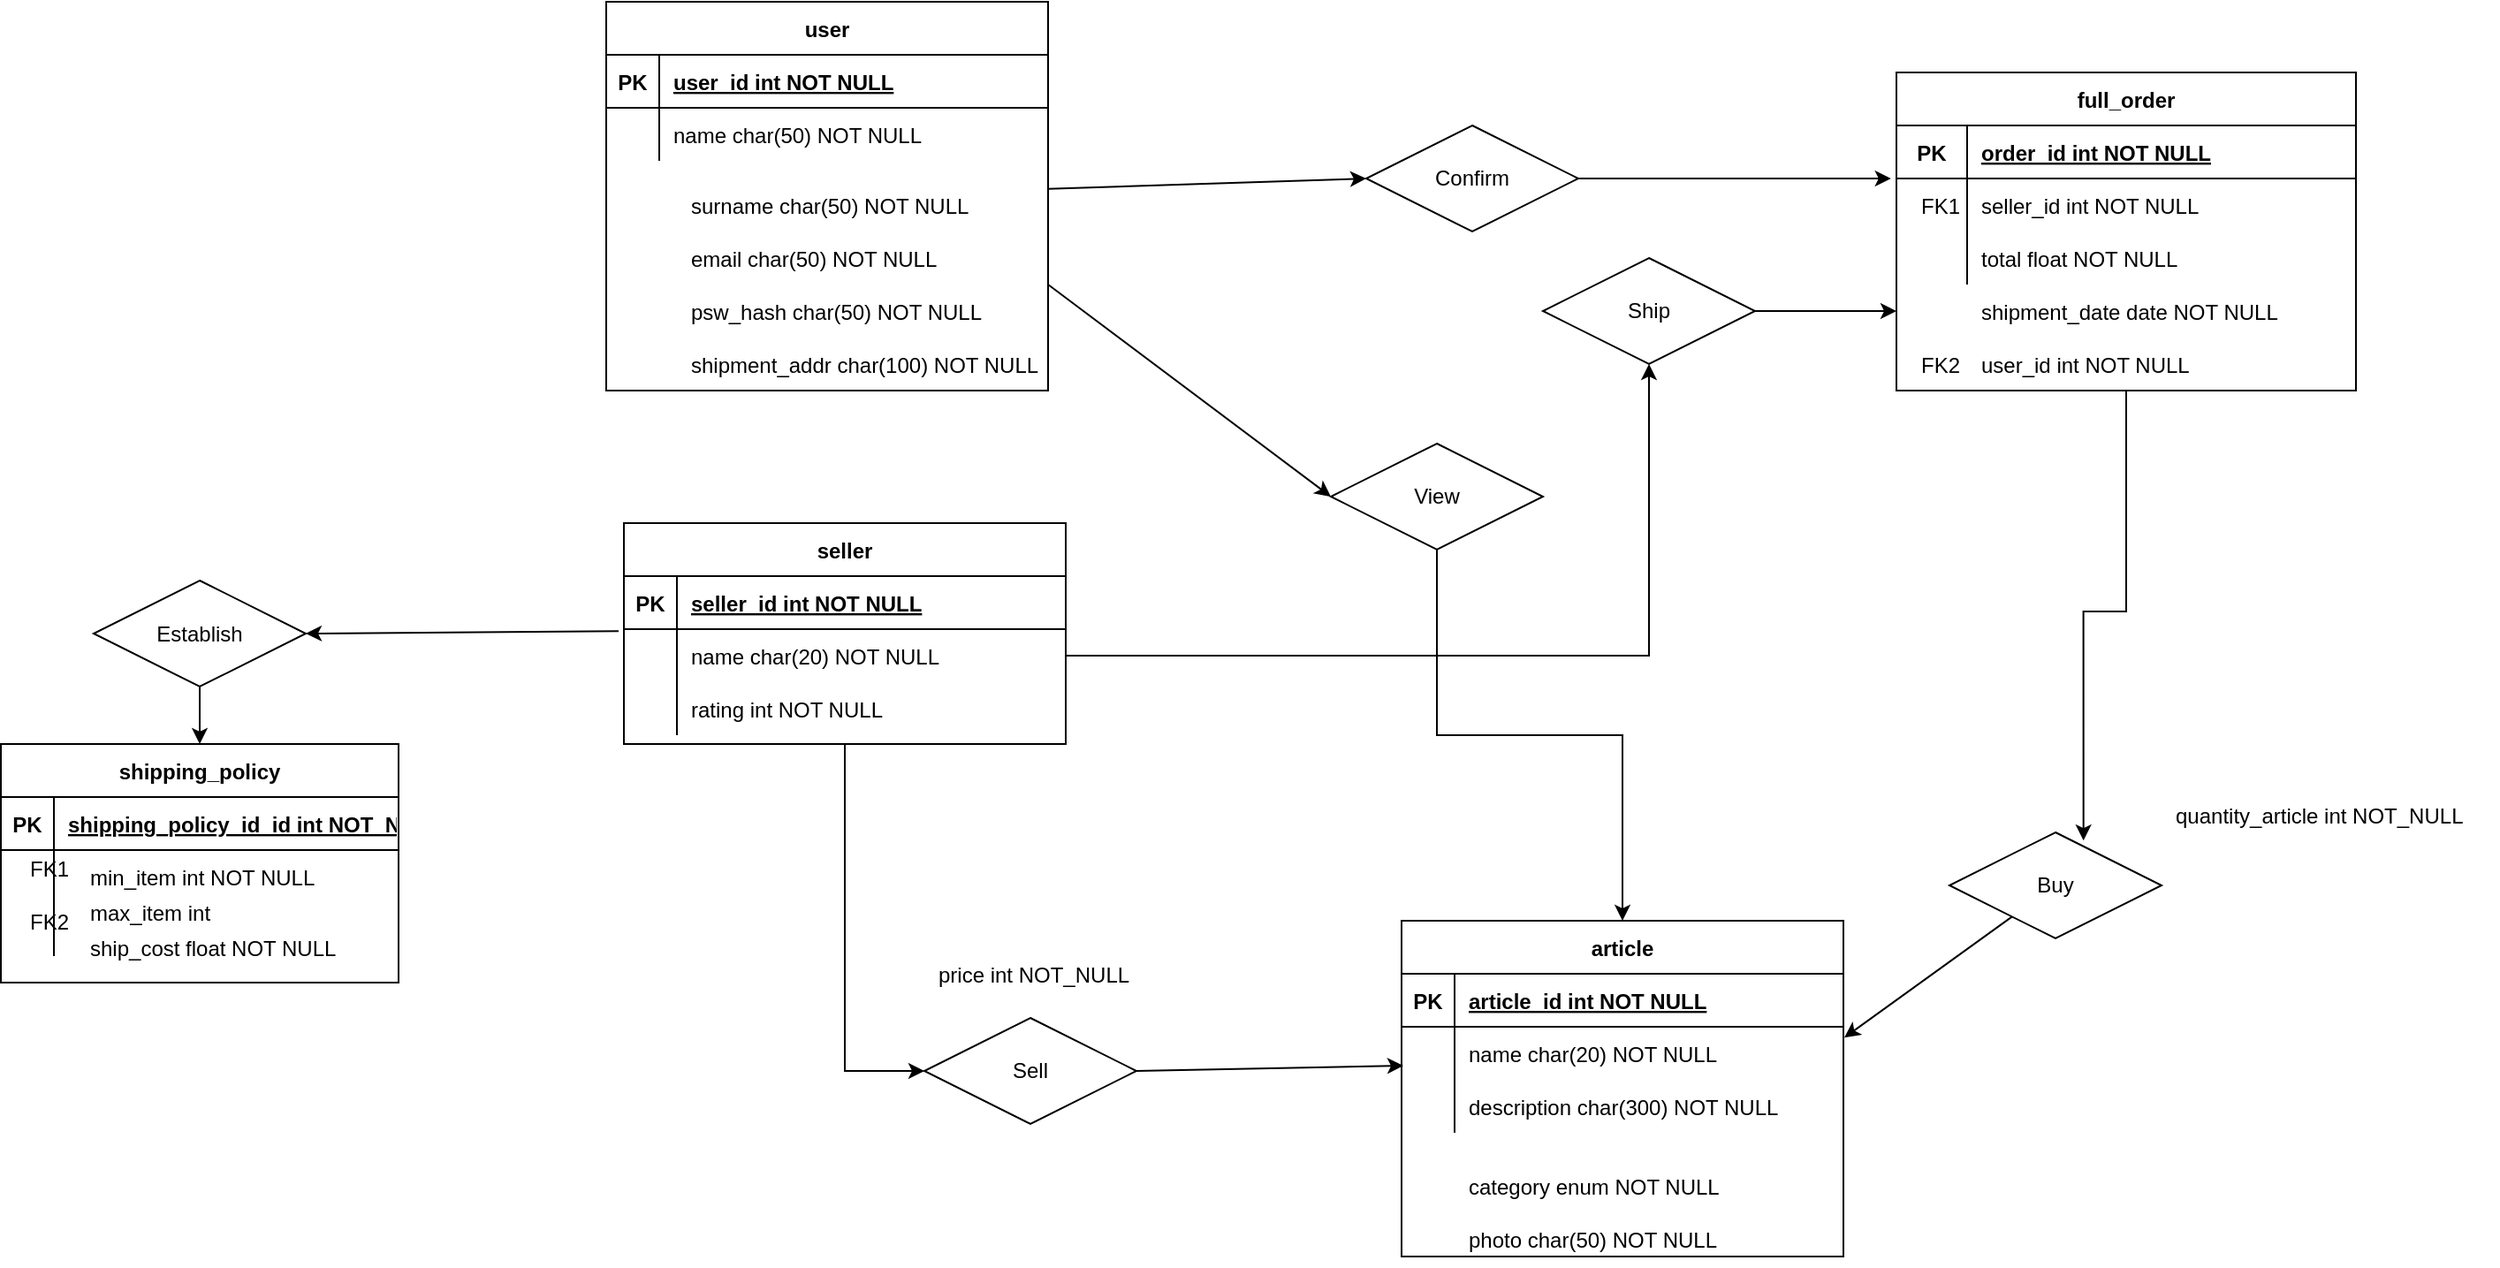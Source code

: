 <mxfile version="14.5.4" type="github">
  <diagram id="R2lEEEUBdFMjLlhIrx00" name="Page-1">
    <mxGraphModel dx="2333" dy="783" grid="1" gridSize="10" guides="1" tooltips="1" connect="1" arrows="1" fold="1" page="1" pageScale="1" pageWidth="850" pageHeight="1100" math="0" shadow="0" extFonts="Permanent Marker^https://fonts.googleapis.com/css?family=Permanent+Marker">
      <root>
        <mxCell id="0" />
        <mxCell id="1" parent="0" />
        <mxCell id="Jnrs-zaRHOCi4Cquczlc-4" style="edgeStyle=orthogonalEdgeStyle;rounded=0;orthogonalLoop=1;jettySize=auto;html=1;entryX=0.632;entryY=0.077;entryDx=0;entryDy=0;entryPerimeter=0;" edge="1" parent="1" source="C-vyLk0tnHw3VtMMgP7b-2" target="P-dpexHa_MTWP84OyGrm-34">
          <mxGeometry relative="1" as="geometry" />
        </mxCell>
        <mxCell id="C-vyLk0tnHw3VtMMgP7b-2" value="full_order" style="shape=table;startSize=30;container=1;collapsible=1;childLayout=tableLayout;fixedRows=1;rowLines=0;fontStyle=1;align=center;resizeLast=1;" parent="1" vertex="1">
          <mxGeometry x="750" y="40" width="260" height="180" as="geometry" />
        </mxCell>
        <mxCell id="C-vyLk0tnHw3VtMMgP7b-3" value="" style="shape=partialRectangle;collapsible=0;dropTarget=0;pointerEvents=0;fillColor=none;points=[[0,0.5],[1,0.5]];portConstraint=eastwest;top=0;left=0;right=0;bottom=1;" parent="C-vyLk0tnHw3VtMMgP7b-2" vertex="1">
          <mxGeometry y="30" width="260" height="30" as="geometry" />
        </mxCell>
        <mxCell id="C-vyLk0tnHw3VtMMgP7b-4" value="PK" style="shape=partialRectangle;overflow=hidden;connectable=0;fillColor=none;top=0;left=0;bottom=0;right=0;fontStyle=1;" parent="C-vyLk0tnHw3VtMMgP7b-3" vertex="1">
          <mxGeometry width="40" height="30" as="geometry" />
        </mxCell>
        <mxCell id="C-vyLk0tnHw3VtMMgP7b-5" value="order_id int NOT NULL " style="shape=partialRectangle;overflow=hidden;connectable=0;fillColor=none;top=0;left=0;bottom=0;right=0;align=left;spacingLeft=6;fontStyle=5;" parent="C-vyLk0tnHw3VtMMgP7b-3" vertex="1">
          <mxGeometry x="40" width="220" height="30" as="geometry" />
        </mxCell>
        <mxCell id="C-vyLk0tnHw3VtMMgP7b-6" value="" style="shape=partialRectangle;collapsible=0;dropTarget=0;pointerEvents=0;fillColor=none;points=[[0,0.5],[1,0.5]];portConstraint=eastwest;top=0;left=0;right=0;bottom=0;" parent="C-vyLk0tnHw3VtMMgP7b-2" vertex="1">
          <mxGeometry y="60" width="260" height="30" as="geometry" />
        </mxCell>
        <mxCell id="C-vyLk0tnHw3VtMMgP7b-7" value="" style="shape=partialRectangle;overflow=hidden;connectable=0;fillColor=none;top=0;left=0;bottom=0;right=0;" parent="C-vyLk0tnHw3VtMMgP7b-6" vertex="1">
          <mxGeometry width="40" height="30" as="geometry" />
        </mxCell>
        <mxCell id="C-vyLk0tnHw3VtMMgP7b-8" value="seller_id int NOT NULL" style="shape=partialRectangle;overflow=hidden;connectable=0;fillColor=none;top=0;left=0;bottom=0;right=0;align=left;spacingLeft=6;" parent="C-vyLk0tnHw3VtMMgP7b-6" vertex="1">
          <mxGeometry x="40" width="220" height="30" as="geometry" />
        </mxCell>
        <mxCell id="C-vyLk0tnHw3VtMMgP7b-9" value="" style="shape=partialRectangle;collapsible=0;dropTarget=0;pointerEvents=0;fillColor=none;points=[[0,0.5],[1,0.5]];portConstraint=eastwest;top=0;left=0;right=0;bottom=0;" parent="C-vyLk0tnHw3VtMMgP7b-2" vertex="1">
          <mxGeometry y="90" width="260" height="30" as="geometry" />
        </mxCell>
        <mxCell id="C-vyLk0tnHw3VtMMgP7b-10" value="" style="shape=partialRectangle;overflow=hidden;connectable=0;fillColor=none;top=0;left=0;bottom=0;right=0;" parent="C-vyLk0tnHw3VtMMgP7b-9" vertex="1">
          <mxGeometry width="40" height="30" as="geometry" />
        </mxCell>
        <mxCell id="C-vyLk0tnHw3VtMMgP7b-11" value="total float NOT NULL" style="shape=partialRectangle;overflow=hidden;connectable=0;fillColor=none;top=0;left=0;bottom=0;right=0;align=left;spacingLeft=6;" parent="C-vyLk0tnHw3VtMMgP7b-9" vertex="1">
          <mxGeometry x="40" width="220" height="30" as="geometry" />
        </mxCell>
        <mxCell id="C-vyLk0tnHw3VtMMgP7b-13" value="article" style="shape=table;startSize=30;container=1;collapsible=1;childLayout=tableLayout;fixedRows=1;rowLines=0;fontStyle=1;align=center;resizeLast=1;" parent="1" vertex="1">
          <mxGeometry x="470" y="520" width="250" height="190" as="geometry" />
        </mxCell>
        <mxCell id="C-vyLk0tnHw3VtMMgP7b-14" value="" style="shape=partialRectangle;collapsible=0;dropTarget=0;pointerEvents=0;fillColor=none;points=[[0,0.5],[1,0.5]];portConstraint=eastwest;top=0;left=0;right=0;bottom=1;" parent="C-vyLk0tnHw3VtMMgP7b-13" vertex="1">
          <mxGeometry y="30" width="250" height="30" as="geometry" />
        </mxCell>
        <mxCell id="C-vyLk0tnHw3VtMMgP7b-15" value="PK" style="shape=partialRectangle;overflow=hidden;connectable=0;fillColor=none;top=0;left=0;bottom=0;right=0;fontStyle=1;" parent="C-vyLk0tnHw3VtMMgP7b-14" vertex="1">
          <mxGeometry width="30" height="30" as="geometry" />
        </mxCell>
        <mxCell id="C-vyLk0tnHw3VtMMgP7b-16" value="article_id int NOT NULL " style="shape=partialRectangle;overflow=hidden;connectable=0;fillColor=none;top=0;left=0;bottom=0;right=0;align=left;spacingLeft=6;fontStyle=5;" parent="C-vyLk0tnHw3VtMMgP7b-14" vertex="1">
          <mxGeometry x="30" width="220" height="30" as="geometry" />
        </mxCell>
        <mxCell id="C-vyLk0tnHw3VtMMgP7b-17" value="" style="shape=partialRectangle;collapsible=0;dropTarget=0;pointerEvents=0;fillColor=none;points=[[0,0.5],[1,0.5]];portConstraint=eastwest;top=0;left=0;right=0;bottom=0;" parent="C-vyLk0tnHw3VtMMgP7b-13" vertex="1">
          <mxGeometry y="60" width="250" height="30" as="geometry" />
        </mxCell>
        <mxCell id="C-vyLk0tnHw3VtMMgP7b-18" value="" style="shape=partialRectangle;overflow=hidden;connectable=0;fillColor=none;top=0;left=0;bottom=0;right=0;" parent="C-vyLk0tnHw3VtMMgP7b-17" vertex="1">
          <mxGeometry width="30" height="30" as="geometry" />
        </mxCell>
        <mxCell id="C-vyLk0tnHw3VtMMgP7b-19" value="name char(20) NOT NULL" style="shape=partialRectangle;overflow=hidden;connectable=0;fillColor=none;top=0;left=0;bottom=0;right=0;align=left;spacingLeft=6;" parent="C-vyLk0tnHw3VtMMgP7b-17" vertex="1">
          <mxGeometry x="30" width="220" height="30" as="geometry" />
        </mxCell>
        <mxCell id="C-vyLk0tnHw3VtMMgP7b-20" value="" style="shape=partialRectangle;collapsible=0;dropTarget=0;pointerEvents=0;fillColor=none;points=[[0,0.5],[1,0.5]];portConstraint=eastwest;top=0;left=0;right=0;bottom=0;" parent="C-vyLk0tnHw3VtMMgP7b-13" vertex="1">
          <mxGeometry y="90" width="250" height="30" as="geometry" />
        </mxCell>
        <mxCell id="C-vyLk0tnHw3VtMMgP7b-21" value="" style="shape=partialRectangle;overflow=hidden;connectable=0;fillColor=none;top=0;left=0;bottom=0;right=0;" parent="C-vyLk0tnHw3VtMMgP7b-20" vertex="1">
          <mxGeometry width="30" height="30" as="geometry" />
        </mxCell>
        <mxCell id="C-vyLk0tnHw3VtMMgP7b-22" value="description char(300) NOT NULL" style="shape=partialRectangle;overflow=hidden;connectable=0;fillColor=none;top=0;left=0;bottom=0;right=0;align=left;spacingLeft=6;" parent="C-vyLk0tnHw3VtMMgP7b-20" vertex="1">
          <mxGeometry x="30" width="220" height="30" as="geometry" />
        </mxCell>
        <mxCell id="P-dpexHa_MTWP84OyGrm-51" style="rounded=0;orthogonalLoop=1;jettySize=auto;html=1;entryX=0;entryY=0.5;entryDx=0;entryDy=0;" parent="1" source="C-vyLk0tnHw3VtMMgP7b-23" target="P-dpexHa_MTWP84OyGrm-40" edge="1">
          <mxGeometry relative="1" as="geometry" />
        </mxCell>
        <mxCell id="C-vyLk0tnHw3VtMMgP7b-23" value="user" style="shape=table;startSize=30;container=1;collapsible=1;childLayout=tableLayout;fixedRows=1;rowLines=0;fontStyle=1;align=center;resizeLast=1;" parent="1" vertex="1">
          <mxGeometry x="20" width="250" height="220" as="geometry" />
        </mxCell>
        <mxCell id="C-vyLk0tnHw3VtMMgP7b-24" value="" style="shape=partialRectangle;collapsible=0;dropTarget=0;pointerEvents=0;fillColor=none;points=[[0,0.5],[1,0.5]];portConstraint=eastwest;top=0;left=0;right=0;bottom=1;" parent="C-vyLk0tnHw3VtMMgP7b-23" vertex="1">
          <mxGeometry y="30" width="250" height="30" as="geometry" />
        </mxCell>
        <mxCell id="C-vyLk0tnHw3VtMMgP7b-25" value="PK" style="shape=partialRectangle;overflow=hidden;connectable=0;fillColor=none;top=0;left=0;bottom=0;right=0;fontStyle=1;" parent="C-vyLk0tnHw3VtMMgP7b-24" vertex="1">
          <mxGeometry width="30" height="30" as="geometry" />
        </mxCell>
        <mxCell id="C-vyLk0tnHw3VtMMgP7b-26" value="user_id int NOT NULL " style="shape=partialRectangle;overflow=hidden;connectable=0;fillColor=none;top=0;left=0;bottom=0;right=0;align=left;spacingLeft=6;fontStyle=5;" parent="C-vyLk0tnHw3VtMMgP7b-24" vertex="1">
          <mxGeometry x="30" width="220" height="30" as="geometry" />
        </mxCell>
        <mxCell id="C-vyLk0tnHw3VtMMgP7b-27" value="" style="shape=partialRectangle;collapsible=0;dropTarget=0;pointerEvents=0;fillColor=none;points=[[0,0.5],[1,0.5]];portConstraint=eastwest;top=0;left=0;right=0;bottom=0;" parent="C-vyLk0tnHw3VtMMgP7b-23" vertex="1">
          <mxGeometry y="60" width="250" height="30" as="geometry" />
        </mxCell>
        <mxCell id="C-vyLk0tnHw3VtMMgP7b-28" value="" style="shape=partialRectangle;overflow=hidden;connectable=0;fillColor=none;top=0;left=0;bottom=0;right=0;" parent="C-vyLk0tnHw3VtMMgP7b-27" vertex="1">
          <mxGeometry width="30" height="30" as="geometry" />
        </mxCell>
        <mxCell id="C-vyLk0tnHw3VtMMgP7b-29" value="name char(50) NOT NULL" style="shape=partialRectangle;overflow=hidden;connectable=0;fillColor=none;top=0;left=0;bottom=0;right=0;align=left;spacingLeft=6;" parent="C-vyLk0tnHw3VtMMgP7b-27" vertex="1">
          <mxGeometry x="30" width="220" height="30" as="geometry" />
        </mxCell>
        <mxCell id="p6D54NJLSC98mfpYdFJp-1" value="category enum NOT NULL" style="shape=partialRectangle;overflow=hidden;connectable=0;fillColor=none;top=0;left=0;bottom=0;right=0;align=left;spacingLeft=6;" parent="1" vertex="1">
          <mxGeometry x="500" y="655" width="220" height="30" as="geometry" />
        </mxCell>
        <mxCell id="p6D54NJLSC98mfpYdFJp-2" value="photo char(50) NOT NULL" style="shape=partialRectangle;overflow=hidden;connectable=0;fillColor=none;top=0;left=0;bottom=0;right=0;align=left;spacingLeft=6;" parent="1" vertex="1">
          <mxGeometry x="500" y="685" width="220" height="30" as="geometry" />
        </mxCell>
        <mxCell id="Jnrs-zaRHOCi4Cquczlc-6" style="edgeStyle=orthogonalEdgeStyle;rounded=0;orthogonalLoop=1;jettySize=auto;html=1;" edge="1" parent="1" source="p6D54NJLSC98mfpYdFJp-3" target="P-dpexHa_MTWP84OyGrm-35">
          <mxGeometry relative="1" as="geometry">
            <Array as="points">
              <mxPoint x="155" y="605" />
            </Array>
          </mxGeometry>
        </mxCell>
        <mxCell id="p6D54NJLSC98mfpYdFJp-3" value="seller" style="shape=table;startSize=30;container=1;collapsible=1;childLayout=tableLayout;fixedRows=1;rowLines=0;fontStyle=1;align=center;resizeLast=1;" parent="1" vertex="1">
          <mxGeometry x="30" y="295" width="250" height="125" as="geometry" />
        </mxCell>
        <mxCell id="p6D54NJLSC98mfpYdFJp-4" value="" style="shape=partialRectangle;collapsible=0;dropTarget=0;pointerEvents=0;fillColor=none;points=[[0,0.5],[1,0.5]];portConstraint=eastwest;top=0;left=0;right=0;bottom=1;" parent="p6D54NJLSC98mfpYdFJp-3" vertex="1">
          <mxGeometry y="30" width="250" height="30" as="geometry" />
        </mxCell>
        <mxCell id="p6D54NJLSC98mfpYdFJp-5" value="PK" style="shape=partialRectangle;overflow=hidden;connectable=0;fillColor=none;top=0;left=0;bottom=0;right=0;fontStyle=1;" parent="p6D54NJLSC98mfpYdFJp-4" vertex="1">
          <mxGeometry width="30" height="30" as="geometry" />
        </mxCell>
        <mxCell id="p6D54NJLSC98mfpYdFJp-6" value="seller_id int NOT NULL " style="shape=partialRectangle;overflow=hidden;connectable=0;fillColor=none;top=0;left=0;bottom=0;right=0;align=left;spacingLeft=6;fontStyle=5;" parent="p6D54NJLSC98mfpYdFJp-4" vertex="1">
          <mxGeometry x="30" width="220" height="30" as="geometry" />
        </mxCell>
        <mxCell id="p6D54NJLSC98mfpYdFJp-7" value="" style="shape=partialRectangle;collapsible=0;dropTarget=0;pointerEvents=0;fillColor=none;points=[[0,0.5],[1,0.5]];portConstraint=eastwest;top=0;left=0;right=0;bottom=0;" parent="p6D54NJLSC98mfpYdFJp-3" vertex="1">
          <mxGeometry y="60" width="250" height="30" as="geometry" />
        </mxCell>
        <mxCell id="p6D54NJLSC98mfpYdFJp-8" value="" style="shape=partialRectangle;overflow=hidden;connectable=0;fillColor=none;top=0;left=0;bottom=0;right=0;" parent="p6D54NJLSC98mfpYdFJp-7" vertex="1">
          <mxGeometry width="30" height="30" as="geometry" />
        </mxCell>
        <mxCell id="p6D54NJLSC98mfpYdFJp-9" value="name char(20) NOT NULL" style="shape=partialRectangle;overflow=hidden;connectable=0;fillColor=none;top=0;left=0;bottom=0;right=0;align=left;spacingLeft=6;" parent="p6D54NJLSC98mfpYdFJp-7" vertex="1">
          <mxGeometry x="30" width="220" height="30" as="geometry" />
        </mxCell>
        <mxCell id="p6D54NJLSC98mfpYdFJp-10" value="" style="shape=partialRectangle;collapsible=0;dropTarget=0;pointerEvents=0;fillColor=none;points=[[0,0.5],[1,0.5]];portConstraint=eastwest;top=0;left=0;right=0;bottom=0;" parent="p6D54NJLSC98mfpYdFJp-3" vertex="1">
          <mxGeometry y="90" width="250" height="30" as="geometry" />
        </mxCell>
        <mxCell id="p6D54NJLSC98mfpYdFJp-11" value="" style="shape=partialRectangle;overflow=hidden;connectable=0;fillColor=none;top=0;left=0;bottom=0;right=0;" parent="p6D54NJLSC98mfpYdFJp-10" vertex="1">
          <mxGeometry width="30" height="30" as="geometry" />
        </mxCell>
        <mxCell id="p6D54NJLSC98mfpYdFJp-12" value="rating int NOT NULL" style="shape=partialRectangle;overflow=hidden;connectable=0;fillColor=none;top=0;left=0;bottom=0;right=0;align=left;spacingLeft=6;" parent="p6D54NJLSC98mfpYdFJp-10" vertex="1">
          <mxGeometry x="30" width="220" height="30" as="geometry" />
        </mxCell>
        <mxCell id="p6D54NJLSC98mfpYdFJp-37" value="surname char(50) NOT NULL" style="shape=partialRectangle;overflow=hidden;connectable=0;fillColor=none;top=0;left=0;bottom=0;right=0;align=left;spacingLeft=6;" parent="1" vertex="1">
          <mxGeometry x="60" y="100" width="220" height="30" as="geometry" />
        </mxCell>
        <mxCell id="p6D54NJLSC98mfpYdFJp-38" value="email char(50) NOT NULL" style="shape=partialRectangle;overflow=hidden;connectable=0;fillColor=none;top=0;left=0;bottom=0;right=0;align=left;spacingLeft=6;" parent="1" vertex="1">
          <mxGeometry x="60" y="130" width="220" height="30" as="geometry" />
        </mxCell>
        <mxCell id="p6D54NJLSC98mfpYdFJp-39" value="psw_hash char(50) NOT NULL" style="shape=partialRectangle;overflow=hidden;connectable=0;fillColor=none;top=0;left=0;bottom=0;right=0;align=left;spacingLeft=6;" parent="1" vertex="1">
          <mxGeometry x="60" y="160" width="220" height="30" as="geometry" />
        </mxCell>
        <mxCell id="p6D54NJLSC98mfpYdFJp-40" value="shipment_addr char(100) NOT NULL" style="shape=partialRectangle;overflow=hidden;connectable=0;fillColor=none;top=0;left=0;bottom=0;right=0;align=left;spacingLeft=6;" parent="1" vertex="1">
          <mxGeometry x="60" y="190" width="220" height="30" as="geometry" />
        </mxCell>
        <mxCell id="p6D54NJLSC98mfpYdFJp-52" value="shipment_date date NOT NULL" style="shape=partialRectangle;overflow=hidden;connectable=0;fillColor=none;top=0;left=0;bottom=0;right=0;align=left;spacingLeft=6;" parent="1" vertex="1">
          <mxGeometry x="790" y="160" width="220" height="30" as="geometry" />
        </mxCell>
        <mxCell id="p6D54NJLSC98mfpYdFJp-54" value="FK1" style="shape=partialRectangle;overflow=hidden;connectable=0;fillColor=none;top=0;left=0;bottom=0;right=0;" parent="1" vertex="1">
          <mxGeometry x="760" y="100" width="30" height="30" as="geometry" />
        </mxCell>
        <mxCell id="P-dpexHa_MTWP84OyGrm-56" style="edgeStyle=none;rounded=0;orthogonalLoop=1;jettySize=auto;html=1;entryX=1.002;entryY=0.206;entryDx=0;entryDy=0;entryPerimeter=0;" parent="1" source="P-dpexHa_MTWP84OyGrm-34" target="C-vyLk0tnHw3VtMMgP7b-17" edge="1">
          <mxGeometry relative="1" as="geometry" />
        </mxCell>
        <mxCell id="P-dpexHa_MTWP84OyGrm-34" value="Buy" style="shape=rhombus;perimeter=rhombusPerimeter;whiteSpace=wrap;html=1;align=center;" parent="1" vertex="1">
          <mxGeometry x="780" y="470" width="120" height="60" as="geometry" />
        </mxCell>
        <mxCell id="P-dpexHa_MTWP84OyGrm-60" style="edgeStyle=none;rounded=0;orthogonalLoop=1;jettySize=auto;html=1;exitX=1;exitY=0.5;exitDx=0;exitDy=0;entryX=0.004;entryY=0.733;entryDx=0;entryDy=0;entryPerimeter=0;" parent="1" source="P-dpexHa_MTWP84OyGrm-35" target="C-vyLk0tnHw3VtMMgP7b-17" edge="1">
          <mxGeometry relative="1" as="geometry" />
        </mxCell>
        <mxCell id="P-dpexHa_MTWP84OyGrm-35" value="Sell" style="shape=rhombus;perimeter=rhombusPerimeter;whiteSpace=wrap;html=1;align=center;" parent="1" vertex="1">
          <mxGeometry x="200" y="575" width="120" height="60" as="geometry" />
        </mxCell>
        <mxCell id="P-dpexHa_MTWP84OyGrm-38" value="user_id int NOT NULL " style="shape=partialRectangle;overflow=hidden;connectable=0;fillColor=none;top=0;left=0;bottom=0;right=0;align=left;spacingLeft=6;fontStyle=0;" parent="1" vertex="1">
          <mxGeometry x="790" y="190" width="220" height="30" as="geometry" />
        </mxCell>
        <mxCell id="P-dpexHa_MTWP84OyGrm-39" value="FK2" style="shape=partialRectangle;overflow=hidden;connectable=0;fillColor=none;top=0;left=0;bottom=0;right=0;" parent="1" vertex="1">
          <mxGeometry x="760" y="190" width="30" height="30" as="geometry" />
        </mxCell>
        <mxCell id="P-dpexHa_MTWP84OyGrm-52" style="edgeStyle=none;rounded=0;orthogonalLoop=1;jettySize=auto;html=1;entryX=-0.012;entryY=0;entryDx=0;entryDy=0;entryPerimeter=0;" parent="1" source="P-dpexHa_MTWP84OyGrm-40" target="C-vyLk0tnHw3VtMMgP7b-6" edge="1">
          <mxGeometry relative="1" as="geometry" />
        </mxCell>
        <mxCell id="P-dpexHa_MTWP84OyGrm-40" value="Confirm" style="shape=rhombus;perimeter=rhombusPerimeter;whiteSpace=wrap;html=1;align=center;strokeColor=#000000;" parent="1" vertex="1">
          <mxGeometry x="450" y="70" width="120" height="60" as="geometry" />
        </mxCell>
        <mxCell id="P-dpexHa_MTWP84OyGrm-41" value="price int NOT_NULL" style="shape=partialRectangle;connectable=0;fillColor=none;top=0;left=0;bottom=0;right=0;align=left;spacingLeft=6;overflow=hidden;" parent="1" vertex="1">
          <mxGeometry x="200" y="540" width="195" height="20" as="geometry" />
        </mxCell>
        <mxCell id="P-dpexHa_MTWP84OyGrm-42" value="quantity_article int NOT_NULL" style="shape=partialRectangle;connectable=0;fillColor=none;top=0;left=0;bottom=0;right=0;align=left;spacingLeft=6;overflow=hidden;" parent="1" vertex="1">
          <mxGeometry x="900" y="440" width="190" height="40" as="geometry" />
        </mxCell>
        <mxCell id="bgK_gaj6yt4FHwFk2kZw-3" style="edgeStyle=orthogonalEdgeStyle;rounded=0;orthogonalLoop=1;jettySize=auto;html=1;entryX=0;entryY=0.75;entryDx=0;entryDy=0;" parent="1" source="bgK_gaj6yt4FHwFk2kZw-1" target="C-vyLk0tnHw3VtMMgP7b-2" edge="1">
          <mxGeometry relative="1" as="geometry" />
        </mxCell>
        <mxCell id="bgK_gaj6yt4FHwFk2kZw-1" value="Ship" style="shape=rhombus;perimeter=rhombusPerimeter;whiteSpace=wrap;html=1;align=center;" parent="1" vertex="1">
          <mxGeometry x="550" y="145" width="120" height="60" as="geometry" />
        </mxCell>
        <mxCell id="bgK_gaj6yt4FHwFk2kZw-2" style="edgeStyle=orthogonalEdgeStyle;rounded=0;orthogonalLoop=1;jettySize=auto;html=1;" parent="1" source="p6D54NJLSC98mfpYdFJp-7" target="bgK_gaj6yt4FHwFk2kZw-1" edge="1">
          <mxGeometry relative="1" as="geometry" />
        </mxCell>
        <mxCell id="jQNMoBRLbr8A9O0c1dxg-11" value="shipping_policy" style="shape=table;startSize=30;container=1;collapsible=1;childLayout=tableLayout;fixedRows=1;rowLines=0;fontStyle=1;align=center;resizeLast=1;" parent="1" vertex="1">
          <mxGeometry x="-322.5" y="420" width="225" height="135" as="geometry" />
        </mxCell>
        <mxCell id="jQNMoBRLbr8A9O0c1dxg-12" value="" style="shape=partialRectangle;collapsible=0;dropTarget=0;pointerEvents=0;fillColor=none;top=0;left=0;bottom=1;right=0;points=[[0,0.5],[1,0.5]];portConstraint=eastwest;" parent="jQNMoBRLbr8A9O0c1dxg-11" vertex="1">
          <mxGeometry y="30" width="225" height="30" as="geometry" />
        </mxCell>
        <mxCell id="jQNMoBRLbr8A9O0c1dxg-13" value="PK" style="shape=partialRectangle;connectable=0;fillColor=none;top=0;left=0;bottom=0;right=0;fontStyle=1;overflow=hidden;" parent="jQNMoBRLbr8A9O0c1dxg-12" vertex="1">
          <mxGeometry width="30" height="30" as="geometry" />
        </mxCell>
        <mxCell id="jQNMoBRLbr8A9O0c1dxg-14" value="shipping_policy_id_id int NOT_NULL" style="shape=partialRectangle;connectable=0;fillColor=none;top=0;left=0;bottom=0;right=0;align=left;spacingLeft=6;fontStyle=5;overflow=hidden;" parent="jQNMoBRLbr8A9O0c1dxg-12" vertex="1">
          <mxGeometry x="30" width="195" height="30" as="geometry" />
        </mxCell>
        <mxCell id="jQNMoBRLbr8A9O0c1dxg-15" value="" style="shape=partialRectangle;collapsible=0;dropTarget=0;pointerEvents=0;fillColor=none;top=0;left=0;bottom=0;right=0;points=[[0,0.5],[1,0.5]];portConstraint=eastwest;" parent="jQNMoBRLbr8A9O0c1dxg-11" vertex="1">
          <mxGeometry y="60" width="225" height="30" as="geometry" />
        </mxCell>
        <mxCell id="jQNMoBRLbr8A9O0c1dxg-16" value="" style="shape=partialRectangle;connectable=0;fillColor=none;top=0;left=0;bottom=0;right=0;editable=1;overflow=hidden;" parent="jQNMoBRLbr8A9O0c1dxg-15" vertex="1">
          <mxGeometry width="30" height="30" as="geometry" />
        </mxCell>
        <mxCell id="jQNMoBRLbr8A9O0c1dxg-17" value="" style="shape=partialRectangle;connectable=0;fillColor=none;top=0;left=0;bottom=0;right=0;align=left;spacingLeft=6;overflow=hidden;" parent="jQNMoBRLbr8A9O0c1dxg-15" vertex="1">
          <mxGeometry x="30" width="195" height="30" as="geometry" />
        </mxCell>
        <mxCell id="jQNMoBRLbr8A9O0c1dxg-18" value="" style="shape=partialRectangle;collapsible=0;dropTarget=0;pointerEvents=0;fillColor=none;top=0;left=0;bottom=0;right=0;points=[[0,0.5],[1,0.5]];portConstraint=eastwest;" parent="jQNMoBRLbr8A9O0c1dxg-11" vertex="1">
          <mxGeometry y="90" width="225" height="30" as="geometry" />
        </mxCell>
        <mxCell id="jQNMoBRLbr8A9O0c1dxg-19" value="" style="shape=partialRectangle;connectable=0;fillColor=none;top=0;left=0;bottom=0;right=0;editable=1;overflow=hidden;" parent="jQNMoBRLbr8A9O0c1dxg-18" vertex="1">
          <mxGeometry width="30" height="30" as="geometry" />
        </mxCell>
        <mxCell id="jQNMoBRLbr8A9O0c1dxg-20" value="" style="shape=partialRectangle;connectable=0;fillColor=none;top=0;left=0;bottom=0;right=0;align=left;spacingLeft=6;overflow=hidden;" parent="jQNMoBRLbr8A9O0c1dxg-18" vertex="1">
          <mxGeometry x="30" width="195" height="30" as="geometry" />
        </mxCell>
        <mxCell id="jQNMoBRLbr8A9O0c1dxg-21" style="edgeStyle=none;rounded=0;orthogonalLoop=1;jettySize=auto;html=1;" parent="1" source="jQNMoBRLbr8A9O0c1dxg-22" target="jQNMoBRLbr8A9O0c1dxg-11" edge="1">
          <mxGeometry relative="1" as="geometry" />
        </mxCell>
        <mxCell id="jQNMoBRLbr8A9O0c1dxg-22" value="Establish" style="shape=rhombus;perimeter=rhombusPerimeter;whiteSpace=wrap;html=1;align=center;" parent="1" vertex="1">
          <mxGeometry x="-270" y="327.5" width="120" height="60" as="geometry" />
        </mxCell>
        <mxCell id="jQNMoBRLbr8A9O0c1dxg-24" value="min_item int NOT NULL" style="shape=partialRectangle;overflow=hidden;connectable=0;fillColor=none;top=0;left=0;bottom=0;right=0;align=left;spacingLeft=6;" parent="1" vertex="1">
          <mxGeometry x="-280" y="480" width="220" height="30" as="geometry" />
        </mxCell>
        <mxCell id="jQNMoBRLbr8A9O0c1dxg-25" value="max_item int" style="shape=partialRectangle;overflow=hidden;connectable=0;fillColor=none;top=0;left=0;bottom=0;right=0;align=left;spacingLeft=6;" parent="1" vertex="1">
          <mxGeometry x="-280" y="500" width="220" height="30" as="geometry" />
        </mxCell>
        <mxCell id="jQNMoBRLbr8A9O0c1dxg-26" value="ship_cost float NOT NULL" style="shape=partialRectangle;overflow=hidden;connectable=0;fillColor=none;top=0;left=0;bottom=0;right=0;align=left;spacingLeft=6;" parent="1" vertex="1">
          <mxGeometry x="-280" y="520" width="220" height="30" as="geometry" />
        </mxCell>
        <mxCell id="jQNMoBRLbr8A9O0c1dxg-27" value="FK1" style="shape=partialRectangle;overflow=hidden;connectable=0;fillColor=none;top=0;left=0;bottom=0;right=0;" parent="1" vertex="1">
          <mxGeometry x="-310" y="475" width="30" height="30" as="geometry" />
        </mxCell>
        <mxCell id="jQNMoBRLbr8A9O0c1dxg-28" value="FK2" style="shape=partialRectangle;overflow=hidden;connectable=0;fillColor=none;top=0;left=0;bottom=0;right=0;" parent="1" vertex="1">
          <mxGeometry x="-310" y="505" width="30" height="30" as="geometry" />
        </mxCell>
        <mxCell id="jQNMoBRLbr8A9O0c1dxg-29" style="edgeStyle=none;rounded=0;orthogonalLoop=1;jettySize=auto;html=1;exitX=-0.012;exitY=0.039;exitDx=0;exitDy=0;exitPerimeter=0;entryX=1;entryY=0.5;entryDx=0;entryDy=0;" parent="1" source="p6D54NJLSC98mfpYdFJp-7" target="jQNMoBRLbr8A9O0c1dxg-22" edge="1">
          <mxGeometry relative="1" as="geometry">
            <mxPoint x="-187.872" y="418.936" as="sourcePoint" />
            <mxPoint x="-186.324" y="440" as="targetPoint" />
          </mxGeometry>
        </mxCell>
        <mxCell id="Jnrs-zaRHOCi4Cquczlc-3" style="edgeStyle=orthogonalEdgeStyle;rounded=0;orthogonalLoop=1;jettySize=auto;html=1;" edge="1" parent="1" source="Jnrs-zaRHOCi4Cquczlc-1" target="C-vyLk0tnHw3VtMMgP7b-13">
          <mxGeometry relative="1" as="geometry" />
        </mxCell>
        <mxCell id="Jnrs-zaRHOCi4Cquczlc-1" value="View" style="shape=rhombus;perimeter=rhombusPerimeter;whiteSpace=wrap;html=1;align=center;strokeColor=#000000;" vertex="1" parent="1">
          <mxGeometry x="430" y="250" width="120" height="60" as="geometry" />
        </mxCell>
        <mxCell id="Jnrs-zaRHOCi4Cquczlc-2" value="" style="endArrow=classic;html=1;entryX=0;entryY=0.5;entryDx=0;entryDy=0;" edge="1" parent="1" target="Jnrs-zaRHOCi4Cquczlc-1">
          <mxGeometry width="50" height="50" relative="1" as="geometry">
            <mxPoint x="270" y="160" as="sourcePoint" />
            <mxPoint x="340" y="330" as="targetPoint" />
          </mxGeometry>
        </mxCell>
      </root>
    </mxGraphModel>
  </diagram>
</mxfile>
